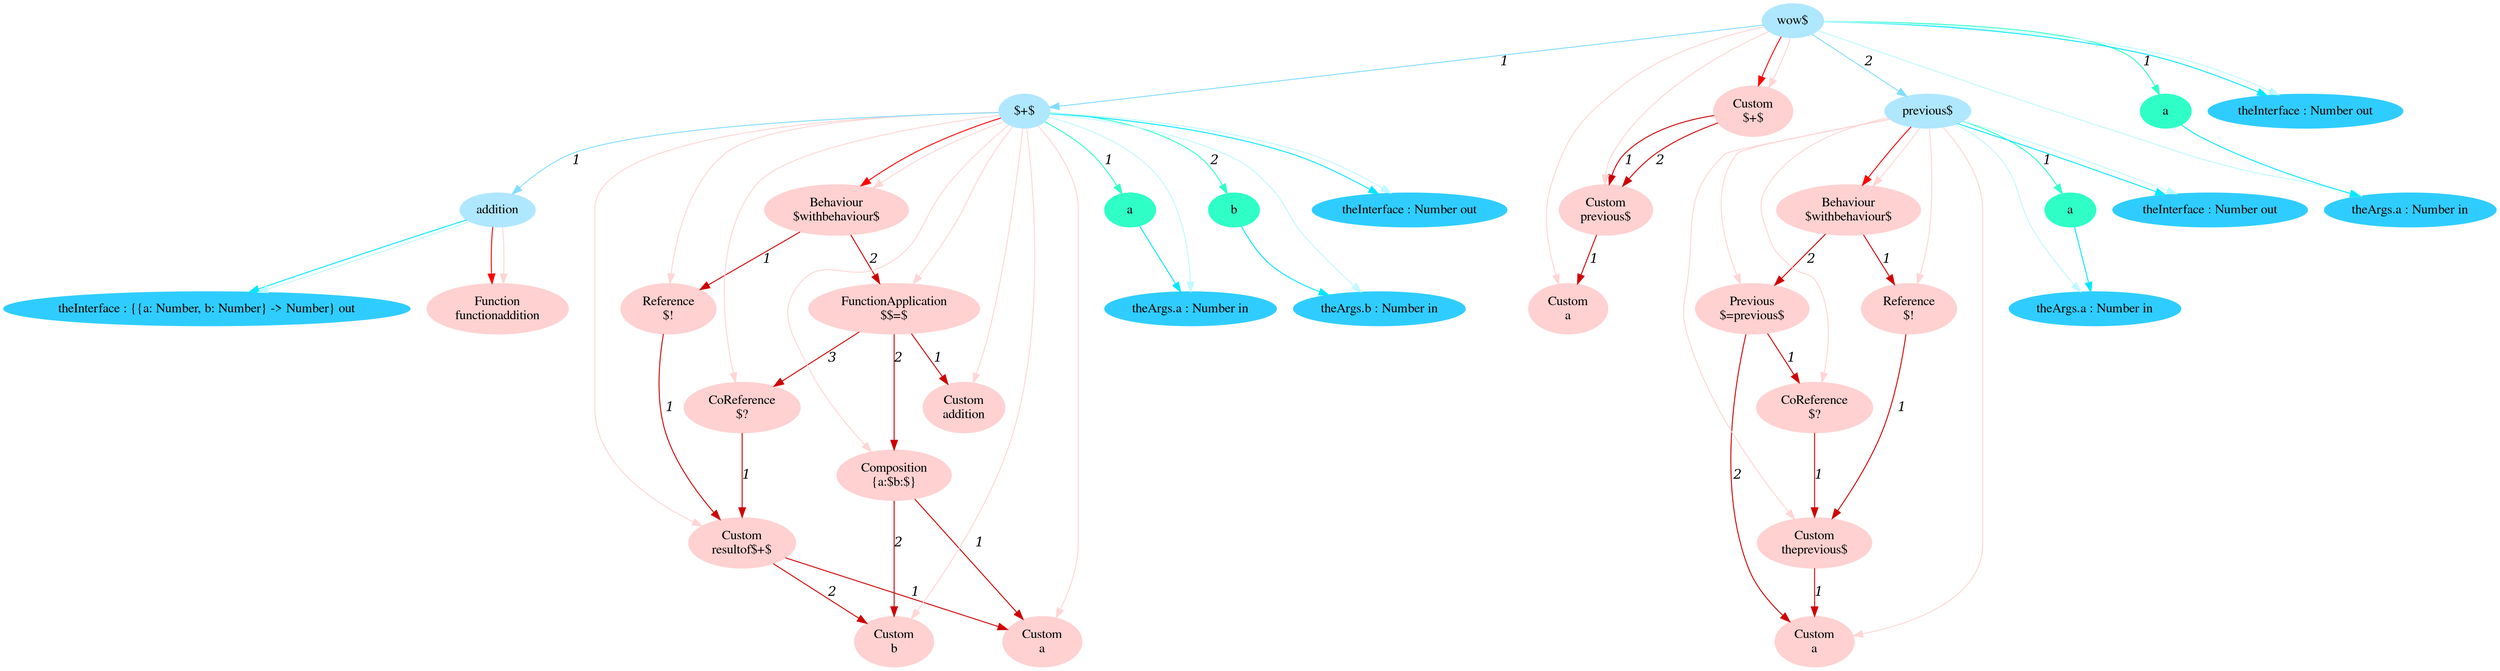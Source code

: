 digraph g{node_15801 [shape="ellipse", style="filled", color="#ffd1d1", fontname="Times", label="Function
functionaddition" ]
node_15804 [shape="ellipse", style="filled", color="#ffd1d1", fontname="Times", label="Custom
a" ]
node_15809 [shape="ellipse", style="filled", color="#ffd1d1", fontname="Times", label="Custom
b" ]
node_15814 [shape="ellipse", style="filled", color="#ffd1d1", fontname="Times", label="Custom
resultof$+$" ]
node_15820 [shape="ellipse", style="filled", color="#ffd1d1", fontname="Times", label="Reference
$!" ]
node_15824 [shape="ellipse", style="filled", color="#ffd1d1", fontname="Times", label="Custom
addition" ]
node_15827 [shape="ellipse", style="filled", color="#ffd1d1", fontname="Times", label="Composition
{a:$b:$}" ]
node_15832 [shape="ellipse", style="filled", color="#ffd1d1", fontname="Times", label="CoReference
$?" ]
node_15836 [shape="ellipse", style="filled", color="#ffd1d1", fontname="Times", label="FunctionApplication
$$=$" ]
node_15842 [shape="ellipse", style="filled", color="#ffd1d1", fontname="Times", label="Behaviour
$withbehaviour$" ]
node_15847 [shape="ellipse", style="filled", color="#ffd1d1", fontname="Times", label="Custom
a" ]
node_15852 [shape="ellipse", style="filled", color="#ffd1d1", fontname="Times", label="Custom
theprevious$" ]
node_15857 [shape="ellipse", style="filled", color="#ffd1d1", fontname="Times", label="Reference
$!" ]
node_15861 [shape="ellipse", style="filled", color="#ffd1d1", fontname="Times", label="CoReference
$?" ]
node_15865 [shape="ellipse", style="filled", color="#ffd1d1", fontname="Times", label="Previous
$=previous$" ]
node_15870 [shape="ellipse", style="filled", color="#ffd1d1", fontname="Times", label="Behaviour
$withbehaviour$" ]
node_15875 [shape="ellipse", style="filled", color="#ffd1d1", fontname="Times", label="Custom
a" ]
node_15879 [shape="ellipse", style="filled", color="#ffd1d1", fontname="Times", label="Custom
previous$" ]
node_15884 [shape="ellipse", style="filled", color="#ffd1d1", fontname="Times", label="Custom
$+$" ]
node_15675 [shape="ellipse", style="filled", color="#afe7ff", fontname="Times", label="wow$" ]
node_15676 [shape="ellipse", style="filled", color="#afe7ff", fontname="Times", label="$+$" ]
node_15677 [shape="ellipse", style="filled", color="#afe7ff", fontname="Times", label="addition" ]
node_15740 [shape="ellipse", style="filled", color="#afe7ff", fontname="Times", label="previous$" ]
node_15685 [shape="ellipse", style="filled", color="#2fffc7", fontname="Times", label="a" ]
node_15689 [shape="ellipse", style="filled", color="#2fffc7", fontname="Times", label="b" ]
node_15741 [shape="ellipse", style="filled", color="#2fffc7", fontname="Times", label="a" ]
node_15778 [shape="ellipse", style="filled", color="#2fffc7", fontname="Times", label="a" ]
node_15678 [shape="ellipse", style="filled", color="#2fcdff", fontname="Times", label="theInterface : {{a: Number, b: Number} -> Number} out" ]
node_15686 [shape="ellipse", style="filled", color="#2fcdff", fontname="Times", label="theArgs.a : Number in" ]
node_15690 [shape="ellipse", style="filled", color="#2fcdff", fontname="Times", label="theArgs.b : Number in" ]
node_15695 [shape="ellipse", style="filled", color="#2fcdff", fontname="Times", label="theInterface : Number out" ]
node_15742 [shape="ellipse", style="filled", color="#2fcdff", fontname="Times", label="theArgs.a : Number in" ]
node_15746 [shape="ellipse", style="filled", color="#2fcdff", fontname="Times", label="theInterface : Number out" ]
node_15779 [shape="ellipse", style="filled", color="#2fcdff", fontname="Times", label="theArgs.a : Number in" ]
node_15783 [shape="ellipse", style="filled", color="#2fcdff", fontname="Times", label="theInterface : Number out" ]
node_15814 -> node_15804 [dir=forward, arrowHead=normal, fontname="Times-Italic", arrowsize=1, color="#d00000", label="1",  headlabel="", taillabel="" ]
node_15814 -> node_15809 [dir=forward, arrowHead=normal, fontname="Times-Italic", arrowsize=1, color="#d00000", label="2",  headlabel="", taillabel="" ]
node_15820 -> node_15814 [dir=forward, arrowHead=normal, fontname="Times-Italic", arrowsize=1, color="#d00000", label="1",  headlabel="", taillabel="" ]
node_15827 -> node_15804 [dir=forward, arrowHead=normal, fontname="Times-Italic", arrowsize=1, color="#d00000", label="1",  headlabel="", taillabel="" ]
node_15827 -> node_15809 [dir=forward, arrowHead=normal, fontname="Times-Italic", arrowsize=1, color="#d00000", label="2",  headlabel="", taillabel="" ]
node_15832 -> node_15814 [dir=forward, arrowHead=normal, fontname="Times-Italic", arrowsize=1, color="#d00000", label="1",  headlabel="", taillabel="" ]
node_15836 -> node_15824 [dir=forward, arrowHead=normal, fontname="Times-Italic", arrowsize=1, color="#d00000", label="1",  headlabel="", taillabel="" ]
node_15836 -> node_15827 [dir=forward, arrowHead=normal, fontname="Times-Italic", arrowsize=1, color="#d00000", label="2",  headlabel="", taillabel="" ]
node_15836 -> node_15832 [dir=forward, arrowHead=normal, fontname="Times-Italic", arrowsize=1, color="#d00000", label="3",  headlabel="", taillabel="" ]
node_15842 -> node_15820 [dir=forward, arrowHead=normal, fontname="Times-Italic", arrowsize=1, color="#d00000", label="1",  headlabel="", taillabel="" ]
node_15842 -> node_15836 [dir=forward, arrowHead=normal, fontname="Times-Italic", arrowsize=1, color="#d00000", label="2",  headlabel="", taillabel="" ]
node_15852 -> node_15847 [dir=forward, arrowHead=normal, fontname="Times-Italic", arrowsize=1, color="#d00000", label="1",  headlabel="", taillabel="" ]
node_15857 -> node_15852 [dir=forward, arrowHead=normal, fontname="Times-Italic", arrowsize=1, color="#d00000", label="1",  headlabel="", taillabel="" ]
node_15861 -> node_15852 [dir=forward, arrowHead=normal, fontname="Times-Italic", arrowsize=1, color="#d00000", label="1",  headlabel="", taillabel="" ]
node_15865 -> node_15847 [dir=forward, arrowHead=normal, fontname="Times-Italic", arrowsize=1, color="#d00000", label="2",  headlabel="", taillabel="" ]
node_15865 -> node_15861 [dir=forward, arrowHead=normal, fontname="Times-Italic", arrowsize=1, color="#d00000", label="1",  headlabel="", taillabel="" ]
node_15870 -> node_15857 [dir=forward, arrowHead=normal, fontname="Times-Italic", arrowsize=1, color="#d00000", label="1",  headlabel="", taillabel="" ]
node_15870 -> node_15865 [dir=forward, arrowHead=normal, fontname="Times-Italic", arrowsize=1, color="#d00000", label="2",  headlabel="", taillabel="" ]
node_15879 -> node_15875 [dir=forward, arrowHead=normal, fontname="Times-Italic", arrowsize=1, color="#d00000", label="1",  headlabel="", taillabel="" ]
node_15884 -> node_15879 [dir=forward, arrowHead=normal, fontname="Times-Italic", arrowsize=1, color="#d00000", label="1",  headlabel="", taillabel="" ]
node_15884 -> node_15879 [dir=forward, arrowHead=normal, fontname="Times-Italic", arrowsize=1, color="#d00000", label="2",  headlabel="", taillabel="" ]
node_15677 -> node_15801 [dir=forward, arrowHead=normal, fontname="Times-Italic", arrowsize=1, color="#ff0000", label="",  headlabel="", taillabel="" ]
node_15676 -> node_15842 [dir=forward, arrowHead=normal, fontname="Times-Italic", arrowsize=1, color="#ff0000", label="",  headlabel="", taillabel="" ]
node_15740 -> node_15870 [dir=forward, arrowHead=normal, fontname="Times-Italic", arrowsize=1, color="#ff0000", label="",  headlabel="", taillabel="" ]
node_15675 -> node_15884 [dir=forward, arrowHead=normal, fontname="Times-Italic", arrowsize=1, color="#ff0000", label="",  headlabel="", taillabel="" ]
node_15677 -> node_15801 [dir=forward, arrowHead=normal, fontname="Times-Italic", arrowsize=1, color="#ffd5d5", label="",  headlabel="", taillabel="" ]
node_15676 -> node_15804 [dir=forward, arrowHead=normal, fontname="Times-Italic", arrowsize=1, color="#ffd5d5", label="",  headlabel="", taillabel="" ]
node_15676 -> node_15809 [dir=forward, arrowHead=normal, fontname="Times-Italic", arrowsize=1, color="#ffd5d5", label="",  headlabel="", taillabel="" ]
node_15676 -> node_15814 [dir=forward, arrowHead=normal, fontname="Times-Italic", arrowsize=1, color="#ffd5d5", label="",  headlabel="", taillabel="" ]
node_15676 -> node_15820 [dir=forward, arrowHead=normal, fontname="Times-Italic", arrowsize=1, color="#ffd5d5", label="",  headlabel="", taillabel="" ]
node_15676 -> node_15824 [dir=forward, arrowHead=normal, fontname="Times-Italic", arrowsize=1, color="#ffd5d5", label="",  headlabel="", taillabel="" ]
node_15676 -> node_15827 [dir=forward, arrowHead=normal, fontname="Times-Italic", arrowsize=1, color="#ffd5d5", label="",  headlabel="", taillabel="" ]
node_15676 -> node_15832 [dir=forward, arrowHead=normal, fontname="Times-Italic", arrowsize=1, color="#ffd5d5", label="",  headlabel="", taillabel="" ]
node_15676 -> node_15836 [dir=forward, arrowHead=normal, fontname="Times-Italic", arrowsize=1, color="#ffd5d5", label="",  headlabel="", taillabel="" ]
node_15676 -> node_15842 [dir=forward, arrowHead=normal, fontname="Times-Italic", arrowsize=1, color="#ffd5d5", label="",  headlabel="", taillabel="" ]
node_15740 -> node_15847 [dir=forward, arrowHead=normal, fontname="Times-Italic", arrowsize=1, color="#ffd5d5", label="",  headlabel="", taillabel="" ]
node_15740 -> node_15852 [dir=forward, arrowHead=normal, fontname="Times-Italic", arrowsize=1, color="#ffd5d5", label="",  headlabel="", taillabel="" ]
node_15740 -> node_15857 [dir=forward, arrowHead=normal, fontname="Times-Italic", arrowsize=1, color="#ffd5d5", label="",  headlabel="", taillabel="" ]
node_15740 -> node_15861 [dir=forward, arrowHead=normal, fontname="Times-Italic", arrowsize=1, color="#ffd5d5", label="",  headlabel="", taillabel="" ]
node_15740 -> node_15865 [dir=forward, arrowHead=normal, fontname="Times-Italic", arrowsize=1, color="#ffd5d5", label="",  headlabel="", taillabel="" ]
node_15740 -> node_15870 [dir=forward, arrowHead=normal, fontname="Times-Italic", arrowsize=1, color="#ffd5d5", label="",  headlabel="", taillabel="" ]
node_15675 -> node_15875 [dir=forward, arrowHead=normal, fontname="Times-Italic", arrowsize=1, color="#ffd5d5", label="",  headlabel="", taillabel="" ]
node_15675 -> node_15879 [dir=forward, arrowHead=normal, fontname="Times-Italic", arrowsize=1, color="#ffd5d5", label="",  headlabel="", taillabel="" ]
node_15675 -> node_15884 [dir=forward, arrowHead=normal, fontname="Times-Italic", arrowsize=1, color="#ffd5d5", label="",  headlabel="", taillabel="" ]
node_15676 -> node_15685 [dir=forward, arrowHead=normal, fontname="Times-Italic", arrowsize=1, color="#2fffc7", label="1",  headlabel="", taillabel="" ]
node_15676 -> node_15689 [dir=forward, arrowHead=normal, fontname="Times-Italic", arrowsize=1, color="#2fffc7", label="2",  headlabel="", taillabel="" ]
node_15740 -> node_15741 [dir=forward, arrowHead=normal, fontname="Times-Italic", arrowsize=1, color="#2fffc7", label="1",  headlabel="", taillabel="" ]
node_15675 -> node_15778 [dir=forward, arrowHead=normal, fontname="Times-Italic", arrowsize=1, color="#2fffc7", label="1",  headlabel="", taillabel="" ]
node_15685 -> node_15686 [dir=forward, arrowHead=normal, fontname="Times-Italic", arrowsize=1, color="#00e8ff", label="",  headlabel="", taillabel="" ]
node_15689 -> node_15690 [dir=forward, arrowHead=normal, fontname="Times-Italic", arrowsize=1, color="#00e8ff", label="",  headlabel="", taillabel="" ]
node_15741 -> node_15742 [dir=forward, arrowHead=normal, fontname="Times-Italic", arrowsize=1, color="#00e8ff", label="",  headlabel="", taillabel="" ]
node_15778 -> node_15779 [dir=forward, arrowHead=normal, fontname="Times-Italic", arrowsize=1, color="#00e8ff", label="",  headlabel="", taillabel="" ]
node_15677 -> node_15678 [dir=forward, arrowHead=normal, fontname="Times-Italic", arrowsize=1, color="#00e8ff", label="",  headlabel="", taillabel="" ]
node_15676 -> node_15695 [dir=forward, arrowHead=normal, fontname="Times-Italic", arrowsize=1, color="#00e8ff", label="",  headlabel="", taillabel="" ]
node_15740 -> node_15746 [dir=forward, arrowHead=normal, fontname="Times-Italic", arrowsize=1, color="#00e8ff", label="",  headlabel="", taillabel="" ]
node_15675 -> node_15783 [dir=forward, arrowHead=normal, fontname="Times-Italic", arrowsize=1, color="#00e8ff", label="",  headlabel="", taillabel="" ]
node_15677 -> node_15678 [dir=forward, arrowHead=normal, fontname="Times-Italic", arrowsize=1, color="#bef9ff", label="",  headlabel="", taillabel="" ]
node_15676 -> node_15686 [dir=forward, arrowHead=normal, fontname="Times-Italic", arrowsize=1, color="#bef9ff", label="",  headlabel="", taillabel="" ]
node_15676 -> node_15690 [dir=forward, arrowHead=normal, fontname="Times-Italic", arrowsize=1, color="#bef9ff", label="",  headlabel="", taillabel="" ]
node_15676 -> node_15695 [dir=forward, arrowHead=normal, fontname="Times-Italic", arrowsize=1, color="#bef9ff", label="",  headlabel="", taillabel="" ]
node_15740 -> node_15742 [dir=forward, arrowHead=normal, fontname="Times-Italic", arrowsize=1, color="#bef9ff", label="",  headlabel="", taillabel="" ]
node_15740 -> node_15746 [dir=forward, arrowHead=normal, fontname="Times-Italic", arrowsize=1, color="#bef9ff", label="",  headlabel="", taillabel="" ]
node_15675 -> node_15779 [dir=forward, arrowHead=normal, fontname="Times-Italic", arrowsize=1, color="#bef9ff", label="",  headlabel="", taillabel="" ]
node_15675 -> node_15783 [dir=forward, arrowHead=normal, fontname="Times-Italic", arrowsize=1, color="#bef9ff", label="",  headlabel="", taillabel="" ]
node_15676 -> node_15677 [dir=forward, arrowHead=normal, fontname="Times-Italic", arrowsize=1, color="#81ddff", label="1",  headlabel="", taillabel="" ]
node_15675 -> node_15676 [dir=forward, arrowHead=normal, fontname="Times-Italic", arrowsize=1, color="#81ddff", label="1",  headlabel="", taillabel="" ]
node_15675 -> node_15740 [dir=forward, arrowHead=normal, fontname="Times-Italic", arrowsize=1, color="#81ddff", label="2",  headlabel="", taillabel="" ]
}
